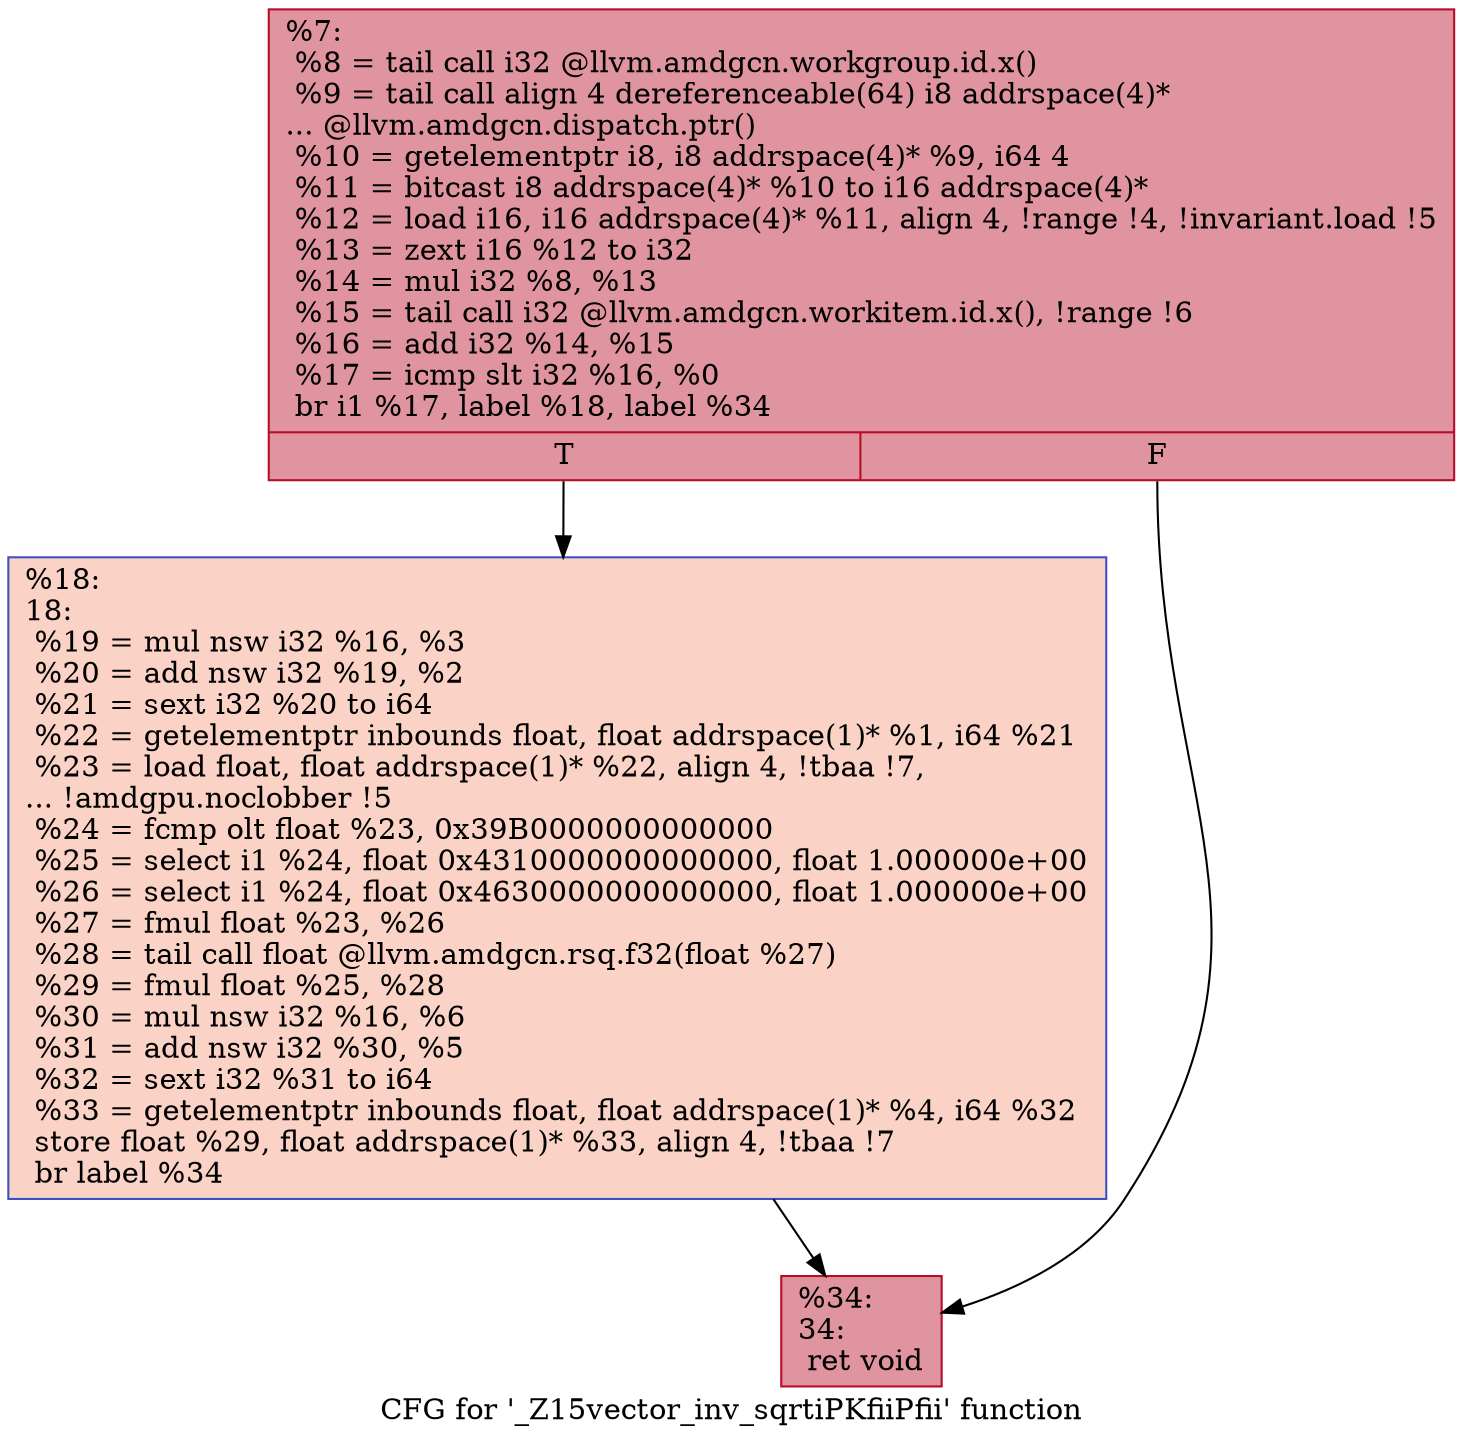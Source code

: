 digraph "CFG for '_Z15vector_inv_sqrtiPKfiiPfii' function" {
	label="CFG for '_Z15vector_inv_sqrtiPKfiiPfii' function";

	Node0x464b360 [shape=record,color="#b70d28ff", style=filled, fillcolor="#b70d2870",label="{%7:\l  %8 = tail call i32 @llvm.amdgcn.workgroup.id.x()\l  %9 = tail call align 4 dereferenceable(64) i8 addrspace(4)*\l... @llvm.amdgcn.dispatch.ptr()\l  %10 = getelementptr i8, i8 addrspace(4)* %9, i64 4\l  %11 = bitcast i8 addrspace(4)* %10 to i16 addrspace(4)*\l  %12 = load i16, i16 addrspace(4)* %11, align 4, !range !4, !invariant.load !5\l  %13 = zext i16 %12 to i32\l  %14 = mul i32 %8, %13\l  %15 = tail call i32 @llvm.amdgcn.workitem.id.x(), !range !6\l  %16 = add i32 %14, %15\l  %17 = icmp slt i32 %16, %0\l  br i1 %17, label %18, label %34\l|{<s0>T|<s1>F}}"];
	Node0x464b360:s0 -> Node0x464d290;
	Node0x464b360:s1 -> Node0x464d320;
	Node0x464d290 [shape=record,color="#3d50c3ff", style=filled, fillcolor="#f59c7d70",label="{%18:\l18:                                               \l  %19 = mul nsw i32 %16, %3\l  %20 = add nsw i32 %19, %2\l  %21 = sext i32 %20 to i64\l  %22 = getelementptr inbounds float, float addrspace(1)* %1, i64 %21\l  %23 = load float, float addrspace(1)* %22, align 4, !tbaa !7,\l... !amdgpu.noclobber !5\l  %24 = fcmp olt float %23, 0x39B0000000000000\l  %25 = select i1 %24, float 0x4310000000000000, float 1.000000e+00\l  %26 = select i1 %24, float 0x4630000000000000, float 1.000000e+00\l  %27 = fmul float %23, %26\l  %28 = tail call float @llvm.amdgcn.rsq.f32(float %27)\l  %29 = fmul float %25, %28\l  %30 = mul nsw i32 %16, %6\l  %31 = add nsw i32 %30, %5\l  %32 = sext i32 %31 to i64\l  %33 = getelementptr inbounds float, float addrspace(1)* %4, i64 %32\l  store float %29, float addrspace(1)* %33, align 4, !tbaa !7\l  br label %34\l}"];
	Node0x464d290 -> Node0x464d320;
	Node0x464d320 [shape=record,color="#b70d28ff", style=filled, fillcolor="#b70d2870",label="{%34:\l34:                                               \l  ret void\l}"];
}
